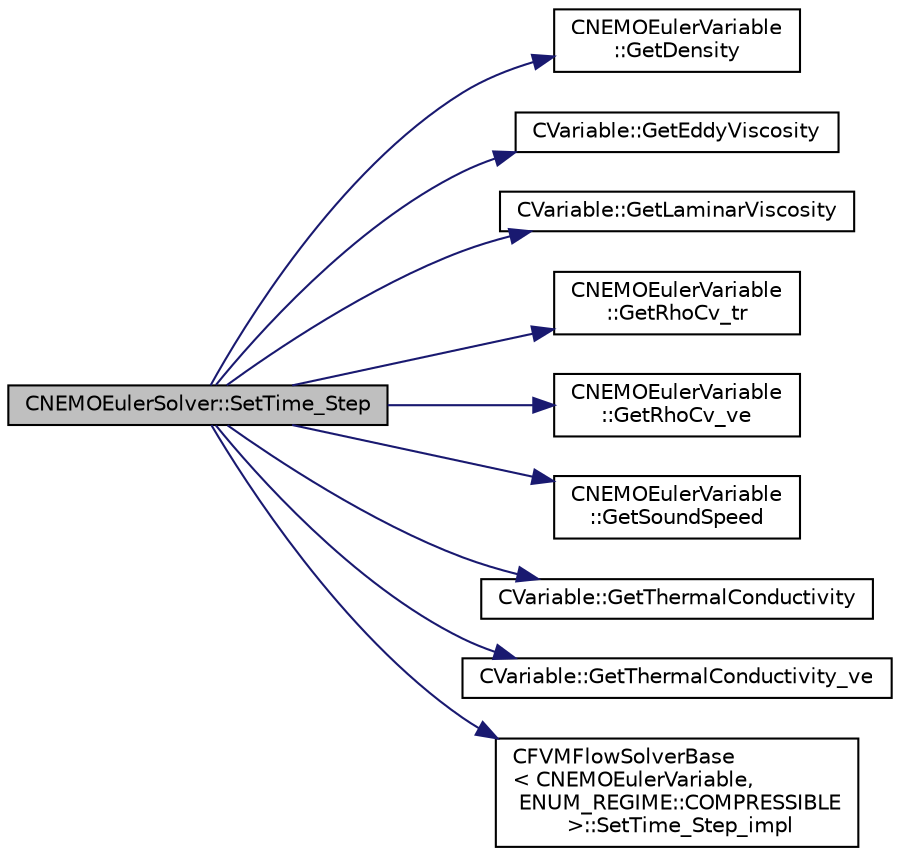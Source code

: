 digraph "CNEMOEulerSolver::SetTime_Step"
{
 // LATEX_PDF_SIZE
  edge [fontname="Helvetica",fontsize="10",labelfontname="Helvetica",labelfontsize="10"];
  node [fontname="Helvetica",fontsize="10",shape=record];
  rankdir="LR";
  Node1 [label="CNEMOEulerSolver::SetTime_Step",height=0.2,width=0.4,color="black", fillcolor="grey75", style="filled", fontcolor="black",tooltip="Compute the time step for solving the Euler equations."];
  Node1 -> Node2 [color="midnightblue",fontsize="10",style="solid",fontname="Helvetica"];
  Node2 [label="CNEMOEulerVariable\l::GetDensity",height=0.2,width=0.4,color="black", fillcolor="white", style="filled",URL="$classCNEMOEulerVariable.html#aaa48e38fc8ce46d3776b98591c1cedad",tooltip="Get the density of the flow."];
  Node1 -> Node3 [color="midnightblue",fontsize="10",style="solid",fontname="Helvetica"];
  Node3 [label="CVariable::GetEddyViscosity",height=0.2,width=0.4,color="black", fillcolor="white", style="filled",URL="$classCVariable.html#adae2e4228e113624b7ab1f9ab1a493c6",tooltip="A virtual member."];
  Node1 -> Node4 [color="midnightblue",fontsize="10",style="solid",fontname="Helvetica"];
  Node4 [label="CVariable::GetLaminarViscosity",height=0.2,width=0.4,color="black", fillcolor="white", style="filled",URL="$classCVariable.html#a0acbe55ca86de2c0205ae921193e9e95",tooltip="A virtual member."];
  Node1 -> Node5 [color="midnightblue",fontsize="10",style="solid",fontname="Helvetica"];
  Node5 [label="CNEMOEulerVariable\l::GetRhoCv_tr",height=0.2,width=0.4,color="black", fillcolor="white", style="filled",URL="$classCNEMOEulerVariable.html#ab3869841734e4265c4be3dced10a37c1",tooltip="Get the mixture specific heat at constant volume (trans.-rot.)."];
  Node1 -> Node6 [color="midnightblue",fontsize="10",style="solid",fontname="Helvetica"];
  Node6 [label="CNEMOEulerVariable\l::GetRhoCv_ve",height=0.2,width=0.4,color="black", fillcolor="white", style="filled",URL="$classCNEMOEulerVariable.html#a7bb3978c6abd00e52cc636bad2f426bd",tooltip="Get the mixture specific heat at constant volume (vib.-el.)."];
  Node1 -> Node7 [color="midnightblue",fontsize="10",style="solid",fontname="Helvetica"];
  Node7 [label="CNEMOEulerVariable\l::GetSoundSpeed",height=0.2,width=0.4,color="black", fillcolor="white", style="filled",URL="$classCNEMOEulerVariable.html#ace88c30d7e9a0e48b713e073d1b92a8c",tooltip="Get the speed of the sound."];
  Node1 -> Node8 [color="midnightblue",fontsize="10",style="solid",fontname="Helvetica"];
  Node8 [label="CVariable::GetThermalConductivity",height=0.2,width=0.4,color="black", fillcolor="white", style="filled",URL="$classCVariable.html#a05aa9ee34c744629c72742c05ceab246",tooltip="A virtual member."];
  Node1 -> Node9 [color="midnightblue",fontsize="10",style="solid",fontname="Helvetica"];
  Node9 [label="CVariable::GetThermalConductivity_ve",height=0.2,width=0.4,color="black", fillcolor="white", style="filled",URL="$classCVariable.html#aa5bded7c79dfd758ef3a45674e8d6c58",tooltip="A virtual member."];
  Node1 -> Node10 [color="midnightblue",fontsize="10",style="solid",fontname="Helvetica"];
  Node10 [label="CFVMFlowSolverBase\l\< CNEMOEulerVariable,\l ENUM_REGIME::COMPRESSIBLE\l \>::SetTime_Step_impl",height=0.2,width=0.4,color="black", fillcolor="white", style="filled",URL="$classCFVMFlowSolverBase.html#aceafd6d8a3ef6e189711df90c7dbe38e",tooltip="Generic implementation to compute the time step based on CFL and conv/visc eigenvalues."];
}
